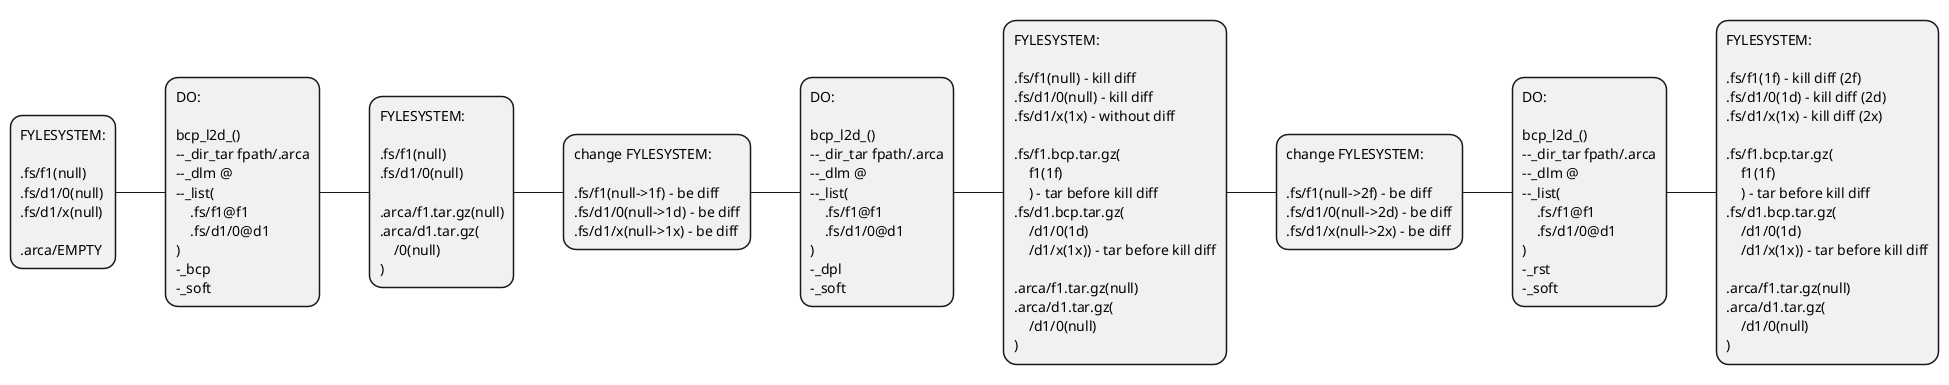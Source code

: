 @startmindmap
*:FYLESYSTEM:

.fs/f1(null)
.fs/d1/0(null)
.fs/d1/x(null)

.arca/EMPTY;
**:DO:

bcp_l2d_()
--_dir_tar fpath/.arca
--_dlm @
--_list(
    .fs/f1@f1
    .fs/d1/0@d1
)
-_bcp
-_soft;
***:FYLESYSTEM:

.fs/f1(null)
.fs/d1/0(null)

.arca/f1.tar.gz(null)
.arca/d1.tar.gz(
    /0(null)
);
****:change FYLESYSTEM:

.fs/f1(null->1f) - be diff
.fs/d1/0(null->1d) - be diff
.fs/d1/x(null->1x) - be diff;
*****:DO:

bcp_l2d_()
--_dir_tar fpath/.arca
--_dlm @
--_list(
    .fs/f1@f1
    .fs/d1/0@d1
)
-_dpl
-_soft;
******:FYLESYSTEM:

.fs/f1(null) - kill diff
.fs/d1/0(null) - kill diff
.fs/d1/x(1x) - without diff

.fs/f1.bcp.tar.gz(
    f1(1f)
    ) - tar before kill diff
.fs/d1.bcp.tar.gz(
    /d1/0(1d)
    /d1/x(1x)) - tar before kill diff

.arca/f1.tar.gz(null)
.arca/d1.tar.gz(
    /d1/0(null)
);
*******:change FYLESYSTEM:

.fs/f1(null->2f) - be diff
.fs/d1/0(null->2d) - be diff
.fs/d1/x(null->2x) - be diff;
********:DO:

bcp_l2d_()
--_dir_tar fpath/.arca
--_dlm @
--_list(
    .fs/f1@f1
    .fs/d1/0@d1
)
-_rst
-_soft;
*********:FYLESYSTEM:

.fs/f1(1f) - kill diff (2f)
.fs/d1/0(1d) - kill diff (2d)
.fs/d1/x(1x) - kill diff (2x) 

.fs/f1.bcp.tar.gz(
    f1(1f)
    ) - tar before kill diff
.fs/d1.bcp.tar.gz(
    /d1/0(1d)
    /d1/x(1x)) - tar before kill diff

.arca/f1.tar.gz(null)
.arca/d1.tar.gz(
    /d1/0(null)
);

@endmindmap